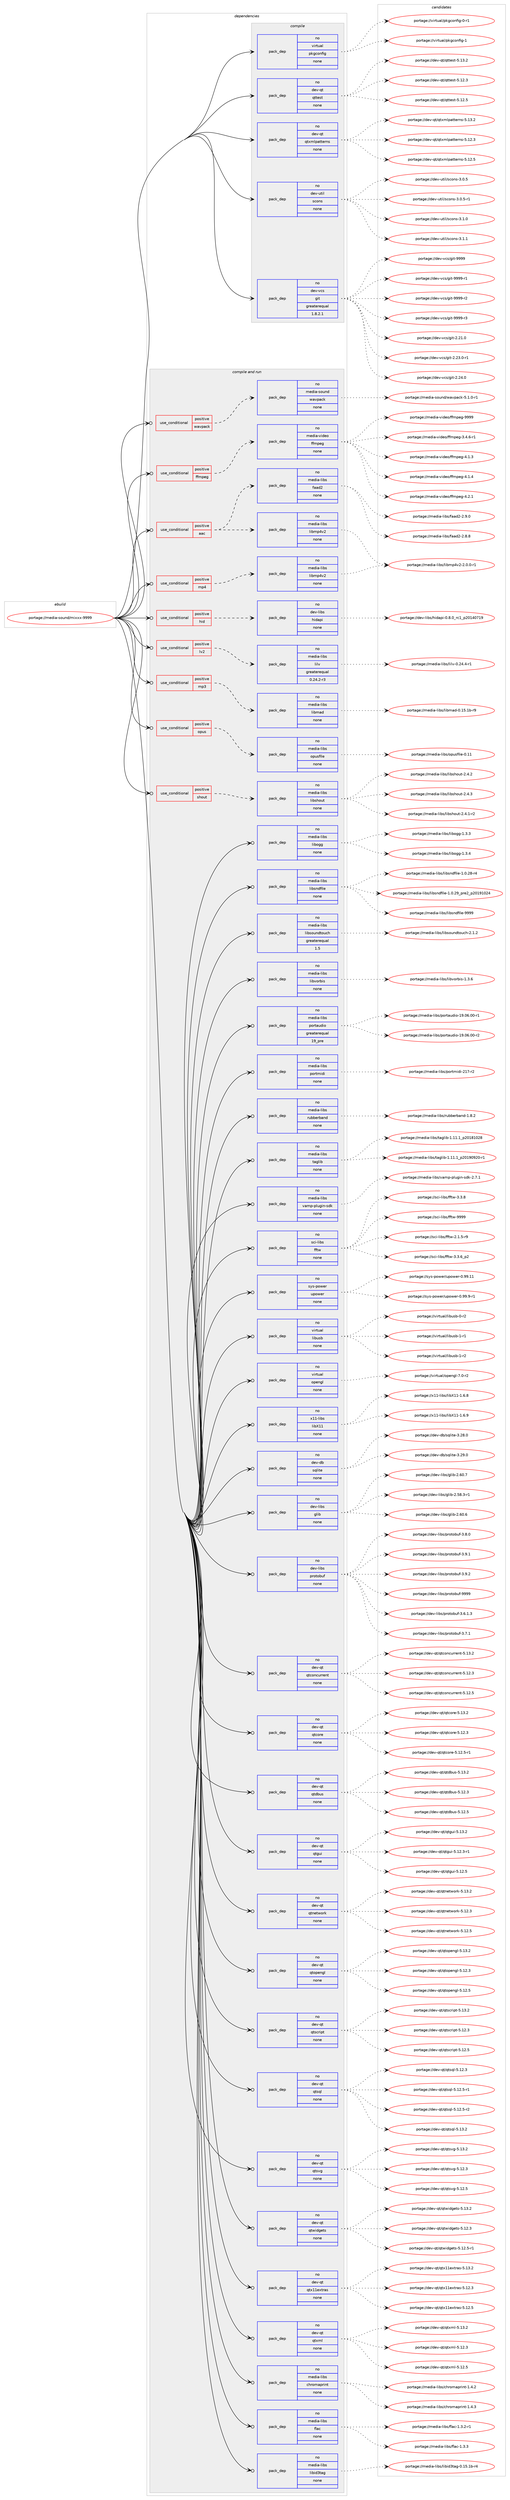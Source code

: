 digraph prolog {

# *************
# Graph options
# *************

newrank=true;
concentrate=true;
compound=true;
graph [rankdir=LR,fontname=Helvetica,fontsize=10,ranksep=1.5];#, ranksep=2.5, nodesep=0.2];
edge  [arrowhead=vee];
node  [fontname=Helvetica,fontsize=10];

# **********
# The ebuild
# **********

subgraph cluster_leftcol {
color=gray;
rank=same;
label=<<i>ebuild</i>>;
id [label="portage://media-sound/mixxx-9999", color=red, width=4, href="../media-sound/mixxx-9999.svg"];
}

# ****************
# The dependencies
# ****************

subgraph cluster_midcol {
color=gray;
label=<<i>dependencies</i>>;
subgraph cluster_compile {
fillcolor="#eeeeee";
style=filled;
label=<<i>compile</i>>;
subgraph pack245355 {
dependency333726 [label=<<TABLE BORDER="0" CELLBORDER="1" CELLSPACING="0" CELLPADDING="4" WIDTH="220"><TR><TD ROWSPAN="6" CELLPADDING="30">pack_dep</TD></TR><TR><TD WIDTH="110">no</TD></TR><TR><TD>dev-qt</TD></TR><TR><TD>qttest</TD></TR><TR><TD>none</TD></TR><TR><TD></TD></TR></TABLE>>, shape=none, color=blue];
}
id:e -> dependency333726:w [weight=20,style="solid",arrowhead="vee"];
subgraph pack245356 {
dependency333727 [label=<<TABLE BORDER="0" CELLBORDER="1" CELLSPACING="0" CELLPADDING="4" WIDTH="220"><TR><TD ROWSPAN="6" CELLPADDING="30">pack_dep</TD></TR><TR><TD WIDTH="110">no</TD></TR><TR><TD>dev-qt</TD></TR><TR><TD>qtxmlpatterns</TD></TR><TR><TD>none</TD></TR><TR><TD></TD></TR></TABLE>>, shape=none, color=blue];
}
id:e -> dependency333727:w [weight=20,style="solid",arrowhead="vee"];
subgraph pack245357 {
dependency333728 [label=<<TABLE BORDER="0" CELLBORDER="1" CELLSPACING="0" CELLPADDING="4" WIDTH="220"><TR><TD ROWSPAN="6" CELLPADDING="30">pack_dep</TD></TR><TR><TD WIDTH="110">no</TD></TR><TR><TD>dev-util</TD></TR><TR><TD>scons</TD></TR><TR><TD>none</TD></TR><TR><TD></TD></TR></TABLE>>, shape=none, color=blue];
}
id:e -> dependency333728:w [weight=20,style="solid",arrowhead="vee"];
subgraph pack245358 {
dependency333729 [label=<<TABLE BORDER="0" CELLBORDER="1" CELLSPACING="0" CELLPADDING="4" WIDTH="220"><TR><TD ROWSPAN="6" CELLPADDING="30">pack_dep</TD></TR><TR><TD WIDTH="110">no</TD></TR><TR><TD>dev-vcs</TD></TR><TR><TD>git</TD></TR><TR><TD>greaterequal</TD></TR><TR><TD>1.8.2.1</TD></TR></TABLE>>, shape=none, color=blue];
}
id:e -> dependency333729:w [weight=20,style="solid",arrowhead="vee"];
subgraph pack245359 {
dependency333730 [label=<<TABLE BORDER="0" CELLBORDER="1" CELLSPACING="0" CELLPADDING="4" WIDTH="220"><TR><TD ROWSPAN="6" CELLPADDING="30">pack_dep</TD></TR><TR><TD WIDTH="110">no</TD></TR><TR><TD>virtual</TD></TR><TR><TD>pkgconfig</TD></TR><TR><TD>none</TD></TR><TR><TD></TD></TR></TABLE>>, shape=none, color=blue];
}
id:e -> dependency333730:w [weight=20,style="solid",arrowhead="vee"];
}
subgraph cluster_compileandrun {
fillcolor="#eeeeee";
style=filled;
label=<<i>compile and run</i>>;
subgraph cond82886 {
dependency333731 [label=<<TABLE BORDER="0" CELLBORDER="1" CELLSPACING="0" CELLPADDING="4"><TR><TD ROWSPAN="3" CELLPADDING="10">use_conditional</TD></TR><TR><TD>positive</TD></TR><TR><TD>aac</TD></TR></TABLE>>, shape=none, color=red];
subgraph pack245360 {
dependency333732 [label=<<TABLE BORDER="0" CELLBORDER="1" CELLSPACING="0" CELLPADDING="4" WIDTH="220"><TR><TD ROWSPAN="6" CELLPADDING="30">pack_dep</TD></TR><TR><TD WIDTH="110">no</TD></TR><TR><TD>media-libs</TD></TR><TR><TD>faad2</TD></TR><TR><TD>none</TD></TR><TR><TD></TD></TR></TABLE>>, shape=none, color=blue];
}
dependency333731:e -> dependency333732:w [weight=20,style="dashed",arrowhead="vee"];
subgraph pack245361 {
dependency333733 [label=<<TABLE BORDER="0" CELLBORDER="1" CELLSPACING="0" CELLPADDING="4" WIDTH="220"><TR><TD ROWSPAN="6" CELLPADDING="30">pack_dep</TD></TR><TR><TD WIDTH="110">no</TD></TR><TR><TD>media-libs</TD></TR><TR><TD>libmp4v2</TD></TR><TR><TD>none</TD></TR><TR><TD></TD></TR></TABLE>>, shape=none, color=blue];
}
dependency333731:e -> dependency333733:w [weight=20,style="dashed",arrowhead="vee"];
}
id:e -> dependency333731:w [weight=20,style="solid",arrowhead="odotvee"];
subgraph cond82887 {
dependency333734 [label=<<TABLE BORDER="0" CELLBORDER="1" CELLSPACING="0" CELLPADDING="4"><TR><TD ROWSPAN="3" CELLPADDING="10">use_conditional</TD></TR><TR><TD>positive</TD></TR><TR><TD>ffmpeg</TD></TR></TABLE>>, shape=none, color=red];
subgraph pack245362 {
dependency333735 [label=<<TABLE BORDER="0" CELLBORDER="1" CELLSPACING="0" CELLPADDING="4" WIDTH="220"><TR><TD ROWSPAN="6" CELLPADDING="30">pack_dep</TD></TR><TR><TD WIDTH="110">no</TD></TR><TR><TD>media-video</TD></TR><TR><TD>ffmpeg</TD></TR><TR><TD>none</TD></TR><TR><TD></TD></TR></TABLE>>, shape=none, color=blue];
}
dependency333734:e -> dependency333735:w [weight=20,style="dashed",arrowhead="vee"];
}
id:e -> dependency333734:w [weight=20,style="solid",arrowhead="odotvee"];
subgraph cond82888 {
dependency333736 [label=<<TABLE BORDER="0" CELLBORDER="1" CELLSPACING="0" CELLPADDING="4"><TR><TD ROWSPAN="3" CELLPADDING="10">use_conditional</TD></TR><TR><TD>positive</TD></TR><TR><TD>hid</TD></TR></TABLE>>, shape=none, color=red];
subgraph pack245363 {
dependency333737 [label=<<TABLE BORDER="0" CELLBORDER="1" CELLSPACING="0" CELLPADDING="4" WIDTH="220"><TR><TD ROWSPAN="6" CELLPADDING="30">pack_dep</TD></TR><TR><TD WIDTH="110">no</TD></TR><TR><TD>dev-libs</TD></TR><TR><TD>hidapi</TD></TR><TR><TD>none</TD></TR><TR><TD></TD></TR></TABLE>>, shape=none, color=blue];
}
dependency333736:e -> dependency333737:w [weight=20,style="dashed",arrowhead="vee"];
}
id:e -> dependency333736:w [weight=20,style="solid",arrowhead="odotvee"];
subgraph cond82889 {
dependency333738 [label=<<TABLE BORDER="0" CELLBORDER="1" CELLSPACING="0" CELLPADDING="4"><TR><TD ROWSPAN="3" CELLPADDING="10">use_conditional</TD></TR><TR><TD>positive</TD></TR><TR><TD>lv2</TD></TR></TABLE>>, shape=none, color=red];
subgraph pack245364 {
dependency333739 [label=<<TABLE BORDER="0" CELLBORDER="1" CELLSPACING="0" CELLPADDING="4" WIDTH="220"><TR><TD ROWSPAN="6" CELLPADDING="30">pack_dep</TD></TR><TR><TD WIDTH="110">no</TD></TR><TR><TD>media-libs</TD></TR><TR><TD>lilv</TD></TR><TR><TD>greaterequal</TD></TR><TR><TD>0.24.2-r3</TD></TR></TABLE>>, shape=none, color=blue];
}
dependency333738:e -> dependency333739:w [weight=20,style="dashed",arrowhead="vee"];
}
id:e -> dependency333738:w [weight=20,style="solid",arrowhead="odotvee"];
subgraph cond82890 {
dependency333740 [label=<<TABLE BORDER="0" CELLBORDER="1" CELLSPACING="0" CELLPADDING="4"><TR><TD ROWSPAN="3" CELLPADDING="10">use_conditional</TD></TR><TR><TD>positive</TD></TR><TR><TD>mp3</TD></TR></TABLE>>, shape=none, color=red];
subgraph pack245365 {
dependency333741 [label=<<TABLE BORDER="0" CELLBORDER="1" CELLSPACING="0" CELLPADDING="4" WIDTH="220"><TR><TD ROWSPAN="6" CELLPADDING="30">pack_dep</TD></TR><TR><TD WIDTH="110">no</TD></TR><TR><TD>media-libs</TD></TR><TR><TD>libmad</TD></TR><TR><TD>none</TD></TR><TR><TD></TD></TR></TABLE>>, shape=none, color=blue];
}
dependency333740:e -> dependency333741:w [weight=20,style="dashed",arrowhead="vee"];
}
id:e -> dependency333740:w [weight=20,style="solid",arrowhead="odotvee"];
subgraph cond82891 {
dependency333742 [label=<<TABLE BORDER="0" CELLBORDER="1" CELLSPACING="0" CELLPADDING="4"><TR><TD ROWSPAN="3" CELLPADDING="10">use_conditional</TD></TR><TR><TD>positive</TD></TR><TR><TD>mp4</TD></TR></TABLE>>, shape=none, color=red];
subgraph pack245366 {
dependency333743 [label=<<TABLE BORDER="0" CELLBORDER="1" CELLSPACING="0" CELLPADDING="4" WIDTH="220"><TR><TD ROWSPAN="6" CELLPADDING="30">pack_dep</TD></TR><TR><TD WIDTH="110">no</TD></TR><TR><TD>media-libs</TD></TR><TR><TD>libmp4v2</TD></TR><TR><TD>none</TD></TR><TR><TD></TD></TR></TABLE>>, shape=none, color=blue];
}
dependency333742:e -> dependency333743:w [weight=20,style="dashed",arrowhead="vee"];
}
id:e -> dependency333742:w [weight=20,style="solid",arrowhead="odotvee"];
subgraph cond82892 {
dependency333744 [label=<<TABLE BORDER="0" CELLBORDER="1" CELLSPACING="0" CELLPADDING="4"><TR><TD ROWSPAN="3" CELLPADDING="10">use_conditional</TD></TR><TR><TD>positive</TD></TR><TR><TD>opus</TD></TR></TABLE>>, shape=none, color=red];
subgraph pack245367 {
dependency333745 [label=<<TABLE BORDER="0" CELLBORDER="1" CELLSPACING="0" CELLPADDING="4" WIDTH="220"><TR><TD ROWSPAN="6" CELLPADDING="30">pack_dep</TD></TR><TR><TD WIDTH="110">no</TD></TR><TR><TD>media-libs</TD></TR><TR><TD>opusfile</TD></TR><TR><TD>none</TD></TR><TR><TD></TD></TR></TABLE>>, shape=none, color=blue];
}
dependency333744:e -> dependency333745:w [weight=20,style="dashed",arrowhead="vee"];
}
id:e -> dependency333744:w [weight=20,style="solid",arrowhead="odotvee"];
subgraph cond82893 {
dependency333746 [label=<<TABLE BORDER="0" CELLBORDER="1" CELLSPACING="0" CELLPADDING="4"><TR><TD ROWSPAN="3" CELLPADDING="10">use_conditional</TD></TR><TR><TD>positive</TD></TR><TR><TD>shout</TD></TR></TABLE>>, shape=none, color=red];
subgraph pack245368 {
dependency333747 [label=<<TABLE BORDER="0" CELLBORDER="1" CELLSPACING="0" CELLPADDING="4" WIDTH="220"><TR><TD ROWSPAN="6" CELLPADDING="30">pack_dep</TD></TR><TR><TD WIDTH="110">no</TD></TR><TR><TD>media-libs</TD></TR><TR><TD>libshout</TD></TR><TR><TD>none</TD></TR><TR><TD></TD></TR></TABLE>>, shape=none, color=blue];
}
dependency333746:e -> dependency333747:w [weight=20,style="dashed",arrowhead="vee"];
}
id:e -> dependency333746:w [weight=20,style="solid",arrowhead="odotvee"];
subgraph cond82894 {
dependency333748 [label=<<TABLE BORDER="0" CELLBORDER="1" CELLSPACING="0" CELLPADDING="4"><TR><TD ROWSPAN="3" CELLPADDING="10">use_conditional</TD></TR><TR><TD>positive</TD></TR><TR><TD>wavpack</TD></TR></TABLE>>, shape=none, color=red];
subgraph pack245369 {
dependency333749 [label=<<TABLE BORDER="0" CELLBORDER="1" CELLSPACING="0" CELLPADDING="4" WIDTH="220"><TR><TD ROWSPAN="6" CELLPADDING="30">pack_dep</TD></TR><TR><TD WIDTH="110">no</TD></TR><TR><TD>media-sound</TD></TR><TR><TD>wavpack</TD></TR><TR><TD>none</TD></TR><TR><TD></TD></TR></TABLE>>, shape=none, color=blue];
}
dependency333748:e -> dependency333749:w [weight=20,style="dashed",arrowhead="vee"];
}
id:e -> dependency333748:w [weight=20,style="solid",arrowhead="odotvee"];
subgraph pack245370 {
dependency333750 [label=<<TABLE BORDER="0" CELLBORDER="1" CELLSPACING="0" CELLPADDING="4" WIDTH="220"><TR><TD ROWSPAN="6" CELLPADDING="30">pack_dep</TD></TR><TR><TD WIDTH="110">no</TD></TR><TR><TD>dev-db</TD></TR><TR><TD>sqlite</TD></TR><TR><TD>none</TD></TR><TR><TD></TD></TR></TABLE>>, shape=none, color=blue];
}
id:e -> dependency333750:w [weight=20,style="solid",arrowhead="odotvee"];
subgraph pack245371 {
dependency333751 [label=<<TABLE BORDER="0" CELLBORDER="1" CELLSPACING="0" CELLPADDING="4" WIDTH="220"><TR><TD ROWSPAN="6" CELLPADDING="30">pack_dep</TD></TR><TR><TD WIDTH="110">no</TD></TR><TR><TD>dev-libs</TD></TR><TR><TD>glib</TD></TR><TR><TD>none</TD></TR><TR><TD></TD></TR></TABLE>>, shape=none, color=blue];
}
id:e -> dependency333751:w [weight=20,style="solid",arrowhead="odotvee"];
subgraph pack245372 {
dependency333752 [label=<<TABLE BORDER="0" CELLBORDER="1" CELLSPACING="0" CELLPADDING="4" WIDTH="220"><TR><TD ROWSPAN="6" CELLPADDING="30">pack_dep</TD></TR><TR><TD WIDTH="110">no</TD></TR><TR><TD>dev-libs</TD></TR><TR><TD>protobuf</TD></TR><TR><TD>none</TD></TR><TR><TD></TD></TR></TABLE>>, shape=none, color=blue];
}
id:e -> dependency333752:w [weight=20,style="solid",arrowhead="odotvee"];
subgraph pack245373 {
dependency333753 [label=<<TABLE BORDER="0" CELLBORDER="1" CELLSPACING="0" CELLPADDING="4" WIDTH="220"><TR><TD ROWSPAN="6" CELLPADDING="30">pack_dep</TD></TR><TR><TD WIDTH="110">no</TD></TR><TR><TD>dev-qt</TD></TR><TR><TD>qtconcurrent</TD></TR><TR><TD>none</TD></TR><TR><TD></TD></TR></TABLE>>, shape=none, color=blue];
}
id:e -> dependency333753:w [weight=20,style="solid",arrowhead="odotvee"];
subgraph pack245374 {
dependency333754 [label=<<TABLE BORDER="0" CELLBORDER="1" CELLSPACING="0" CELLPADDING="4" WIDTH="220"><TR><TD ROWSPAN="6" CELLPADDING="30">pack_dep</TD></TR><TR><TD WIDTH="110">no</TD></TR><TR><TD>dev-qt</TD></TR><TR><TD>qtcore</TD></TR><TR><TD>none</TD></TR><TR><TD></TD></TR></TABLE>>, shape=none, color=blue];
}
id:e -> dependency333754:w [weight=20,style="solid",arrowhead="odotvee"];
subgraph pack245375 {
dependency333755 [label=<<TABLE BORDER="0" CELLBORDER="1" CELLSPACING="0" CELLPADDING="4" WIDTH="220"><TR><TD ROWSPAN="6" CELLPADDING="30">pack_dep</TD></TR><TR><TD WIDTH="110">no</TD></TR><TR><TD>dev-qt</TD></TR><TR><TD>qtdbus</TD></TR><TR><TD>none</TD></TR><TR><TD></TD></TR></TABLE>>, shape=none, color=blue];
}
id:e -> dependency333755:w [weight=20,style="solid",arrowhead="odotvee"];
subgraph pack245376 {
dependency333756 [label=<<TABLE BORDER="0" CELLBORDER="1" CELLSPACING="0" CELLPADDING="4" WIDTH="220"><TR><TD ROWSPAN="6" CELLPADDING="30">pack_dep</TD></TR><TR><TD WIDTH="110">no</TD></TR><TR><TD>dev-qt</TD></TR><TR><TD>qtgui</TD></TR><TR><TD>none</TD></TR><TR><TD></TD></TR></TABLE>>, shape=none, color=blue];
}
id:e -> dependency333756:w [weight=20,style="solid",arrowhead="odotvee"];
subgraph pack245377 {
dependency333757 [label=<<TABLE BORDER="0" CELLBORDER="1" CELLSPACING="0" CELLPADDING="4" WIDTH="220"><TR><TD ROWSPAN="6" CELLPADDING="30">pack_dep</TD></TR><TR><TD WIDTH="110">no</TD></TR><TR><TD>dev-qt</TD></TR><TR><TD>qtnetwork</TD></TR><TR><TD>none</TD></TR><TR><TD></TD></TR></TABLE>>, shape=none, color=blue];
}
id:e -> dependency333757:w [weight=20,style="solid",arrowhead="odotvee"];
subgraph pack245378 {
dependency333758 [label=<<TABLE BORDER="0" CELLBORDER="1" CELLSPACING="0" CELLPADDING="4" WIDTH="220"><TR><TD ROWSPAN="6" CELLPADDING="30">pack_dep</TD></TR><TR><TD WIDTH="110">no</TD></TR><TR><TD>dev-qt</TD></TR><TR><TD>qtopengl</TD></TR><TR><TD>none</TD></TR><TR><TD></TD></TR></TABLE>>, shape=none, color=blue];
}
id:e -> dependency333758:w [weight=20,style="solid",arrowhead="odotvee"];
subgraph pack245379 {
dependency333759 [label=<<TABLE BORDER="0" CELLBORDER="1" CELLSPACING="0" CELLPADDING="4" WIDTH="220"><TR><TD ROWSPAN="6" CELLPADDING="30">pack_dep</TD></TR><TR><TD WIDTH="110">no</TD></TR><TR><TD>dev-qt</TD></TR><TR><TD>qtscript</TD></TR><TR><TD>none</TD></TR><TR><TD></TD></TR></TABLE>>, shape=none, color=blue];
}
id:e -> dependency333759:w [weight=20,style="solid",arrowhead="odotvee"];
subgraph pack245380 {
dependency333760 [label=<<TABLE BORDER="0" CELLBORDER="1" CELLSPACING="0" CELLPADDING="4" WIDTH="220"><TR><TD ROWSPAN="6" CELLPADDING="30">pack_dep</TD></TR><TR><TD WIDTH="110">no</TD></TR><TR><TD>dev-qt</TD></TR><TR><TD>qtsql</TD></TR><TR><TD>none</TD></TR><TR><TD></TD></TR></TABLE>>, shape=none, color=blue];
}
id:e -> dependency333760:w [weight=20,style="solid",arrowhead="odotvee"];
subgraph pack245381 {
dependency333761 [label=<<TABLE BORDER="0" CELLBORDER="1" CELLSPACING="0" CELLPADDING="4" WIDTH="220"><TR><TD ROWSPAN="6" CELLPADDING="30">pack_dep</TD></TR><TR><TD WIDTH="110">no</TD></TR><TR><TD>dev-qt</TD></TR><TR><TD>qtsvg</TD></TR><TR><TD>none</TD></TR><TR><TD></TD></TR></TABLE>>, shape=none, color=blue];
}
id:e -> dependency333761:w [weight=20,style="solid",arrowhead="odotvee"];
subgraph pack245382 {
dependency333762 [label=<<TABLE BORDER="0" CELLBORDER="1" CELLSPACING="0" CELLPADDING="4" WIDTH="220"><TR><TD ROWSPAN="6" CELLPADDING="30">pack_dep</TD></TR><TR><TD WIDTH="110">no</TD></TR><TR><TD>dev-qt</TD></TR><TR><TD>qtwidgets</TD></TR><TR><TD>none</TD></TR><TR><TD></TD></TR></TABLE>>, shape=none, color=blue];
}
id:e -> dependency333762:w [weight=20,style="solid",arrowhead="odotvee"];
subgraph pack245383 {
dependency333763 [label=<<TABLE BORDER="0" CELLBORDER="1" CELLSPACING="0" CELLPADDING="4" WIDTH="220"><TR><TD ROWSPAN="6" CELLPADDING="30">pack_dep</TD></TR><TR><TD WIDTH="110">no</TD></TR><TR><TD>dev-qt</TD></TR><TR><TD>qtx11extras</TD></TR><TR><TD>none</TD></TR><TR><TD></TD></TR></TABLE>>, shape=none, color=blue];
}
id:e -> dependency333763:w [weight=20,style="solid",arrowhead="odotvee"];
subgraph pack245384 {
dependency333764 [label=<<TABLE BORDER="0" CELLBORDER="1" CELLSPACING="0" CELLPADDING="4" WIDTH="220"><TR><TD ROWSPAN="6" CELLPADDING="30">pack_dep</TD></TR><TR><TD WIDTH="110">no</TD></TR><TR><TD>dev-qt</TD></TR><TR><TD>qtxml</TD></TR><TR><TD>none</TD></TR><TR><TD></TD></TR></TABLE>>, shape=none, color=blue];
}
id:e -> dependency333764:w [weight=20,style="solid",arrowhead="odotvee"];
subgraph pack245385 {
dependency333765 [label=<<TABLE BORDER="0" CELLBORDER="1" CELLSPACING="0" CELLPADDING="4" WIDTH="220"><TR><TD ROWSPAN="6" CELLPADDING="30">pack_dep</TD></TR><TR><TD WIDTH="110">no</TD></TR><TR><TD>media-libs</TD></TR><TR><TD>chromaprint</TD></TR><TR><TD>none</TD></TR><TR><TD></TD></TR></TABLE>>, shape=none, color=blue];
}
id:e -> dependency333765:w [weight=20,style="solid",arrowhead="odotvee"];
subgraph pack245386 {
dependency333766 [label=<<TABLE BORDER="0" CELLBORDER="1" CELLSPACING="0" CELLPADDING="4" WIDTH="220"><TR><TD ROWSPAN="6" CELLPADDING="30">pack_dep</TD></TR><TR><TD WIDTH="110">no</TD></TR><TR><TD>media-libs</TD></TR><TR><TD>flac</TD></TR><TR><TD>none</TD></TR><TR><TD></TD></TR></TABLE>>, shape=none, color=blue];
}
id:e -> dependency333766:w [weight=20,style="solid",arrowhead="odotvee"];
subgraph pack245387 {
dependency333767 [label=<<TABLE BORDER="0" CELLBORDER="1" CELLSPACING="0" CELLPADDING="4" WIDTH="220"><TR><TD ROWSPAN="6" CELLPADDING="30">pack_dep</TD></TR><TR><TD WIDTH="110">no</TD></TR><TR><TD>media-libs</TD></TR><TR><TD>libid3tag</TD></TR><TR><TD>none</TD></TR><TR><TD></TD></TR></TABLE>>, shape=none, color=blue];
}
id:e -> dependency333767:w [weight=20,style="solid",arrowhead="odotvee"];
subgraph pack245388 {
dependency333768 [label=<<TABLE BORDER="0" CELLBORDER="1" CELLSPACING="0" CELLPADDING="4" WIDTH="220"><TR><TD ROWSPAN="6" CELLPADDING="30">pack_dep</TD></TR><TR><TD WIDTH="110">no</TD></TR><TR><TD>media-libs</TD></TR><TR><TD>libogg</TD></TR><TR><TD>none</TD></TR><TR><TD></TD></TR></TABLE>>, shape=none, color=blue];
}
id:e -> dependency333768:w [weight=20,style="solid",arrowhead="odotvee"];
subgraph pack245389 {
dependency333769 [label=<<TABLE BORDER="0" CELLBORDER="1" CELLSPACING="0" CELLPADDING="4" WIDTH="220"><TR><TD ROWSPAN="6" CELLPADDING="30">pack_dep</TD></TR><TR><TD WIDTH="110">no</TD></TR><TR><TD>media-libs</TD></TR><TR><TD>libsndfile</TD></TR><TR><TD>none</TD></TR><TR><TD></TD></TR></TABLE>>, shape=none, color=blue];
}
id:e -> dependency333769:w [weight=20,style="solid",arrowhead="odotvee"];
subgraph pack245390 {
dependency333770 [label=<<TABLE BORDER="0" CELLBORDER="1" CELLSPACING="0" CELLPADDING="4" WIDTH="220"><TR><TD ROWSPAN="6" CELLPADDING="30">pack_dep</TD></TR><TR><TD WIDTH="110">no</TD></TR><TR><TD>media-libs</TD></TR><TR><TD>libsoundtouch</TD></TR><TR><TD>greaterequal</TD></TR><TR><TD>1.5</TD></TR></TABLE>>, shape=none, color=blue];
}
id:e -> dependency333770:w [weight=20,style="solid",arrowhead="odotvee"];
subgraph pack245391 {
dependency333771 [label=<<TABLE BORDER="0" CELLBORDER="1" CELLSPACING="0" CELLPADDING="4" WIDTH="220"><TR><TD ROWSPAN="6" CELLPADDING="30">pack_dep</TD></TR><TR><TD WIDTH="110">no</TD></TR><TR><TD>media-libs</TD></TR><TR><TD>libvorbis</TD></TR><TR><TD>none</TD></TR><TR><TD></TD></TR></TABLE>>, shape=none, color=blue];
}
id:e -> dependency333771:w [weight=20,style="solid",arrowhead="odotvee"];
subgraph pack245392 {
dependency333772 [label=<<TABLE BORDER="0" CELLBORDER="1" CELLSPACING="0" CELLPADDING="4" WIDTH="220"><TR><TD ROWSPAN="6" CELLPADDING="30">pack_dep</TD></TR><TR><TD WIDTH="110">no</TD></TR><TR><TD>media-libs</TD></TR><TR><TD>portaudio</TD></TR><TR><TD>greaterequal</TD></TR><TR><TD>19_pre</TD></TR></TABLE>>, shape=none, color=blue];
}
id:e -> dependency333772:w [weight=20,style="solid",arrowhead="odotvee"];
subgraph pack245393 {
dependency333773 [label=<<TABLE BORDER="0" CELLBORDER="1" CELLSPACING="0" CELLPADDING="4" WIDTH="220"><TR><TD ROWSPAN="6" CELLPADDING="30">pack_dep</TD></TR><TR><TD WIDTH="110">no</TD></TR><TR><TD>media-libs</TD></TR><TR><TD>portmidi</TD></TR><TR><TD>none</TD></TR><TR><TD></TD></TR></TABLE>>, shape=none, color=blue];
}
id:e -> dependency333773:w [weight=20,style="solid",arrowhead="odotvee"];
subgraph pack245394 {
dependency333774 [label=<<TABLE BORDER="0" CELLBORDER="1" CELLSPACING="0" CELLPADDING="4" WIDTH="220"><TR><TD ROWSPAN="6" CELLPADDING="30">pack_dep</TD></TR><TR><TD WIDTH="110">no</TD></TR><TR><TD>media-libs</TD></TR><TR><TD>rubberband</TD></TR><TR><TD>none</TD></TR><TR><TD></TD></TR></TABLE>>, shape=none, color=blue];
}
id:e -> dependency333774:w [weight=20,style="solid",arrowhead="odotvee"];
subgraph pack245395 {
dependency333775 [label=<<TABLE BORDER="0" CELLBORDER="1" CELLSPACING="0" CELLPADDING="4" WIDTH="220"><TR><TD ROWSPAN="6" CELLPADDING="30">pack_dep</TD></TR><TR><TD WIDTH="110">no</TD></TR><TR><TD>media-libs</TD></TR><TR><TD>taglib</TD></TR><TR><TD>none</TD></TR><TR><TD></TD></TR></TABLE>>, shape=none, color=blue];
}
id:e -> dependency333775:w [weight=20,style="solid",arrowhead="odotvee"];
subgraph pack245396 {
dependency333776 [label=<<TABLE BORDER="0" CELLBORDER="1" CELLSPACING="0" CELLPADDING="4" WIDTH="220"><TR><TD ROWSPAN="6" CELLPADDING="30">pack_dep</TD></TR><TR><TD WIDTH="110">no</TD></TR><TR><TD>media-libs</TD></TR><TR><TD>vamp-plugin-sdk</TD></TR><TR><TD>none</TD></TR><TR><TD></TD></TR></TABLE>>, shape=none, color=blue];
}
id:e -> dependency333776:w [weight=20,style="solid",arrowhead="odotvee"];
subgraph pack245397 {
dependency333777 [label=<<TABLE BORDER="0" CELLBORDER="1" CELLSPACING="0" CELLPADDING="4" WIDTH="220"><TR><TD ROWSPAN="6" CELLPADDING="30">pack_dep</TD></TR><TR><TD WIDTH="110">no</TD></TR><TR><TD>sci-libs</TD></TR><TR><TD>fftw</TD></TR><TR><TD>none</TD></TR><TR><TD></TD></TR></TABLE>>, shape=none, color=blue];
}
id:e -> dependency333777:w [weight=20,style="solid",arrowhead="odotvee"];
subgraph pack245398 {
dependency333778 [label=<<TABLE BORDER="0" CELLBORDER="1" CELLSPACING="0" CELLPADDING="4" WIDTH="220"><TR><TD ROWSPAN="6" CELLPADDING="30">pack_dep</TD></TR><TR><TD WIDTH="110">no</TD></TR><TR><TD>sys-power</TD></TR><TR><TD>upower</TD></TR><TR><TD>none</TD></TR><TR><TD></TD></TR></TABLE>>, shape=none, color=blue];
}
id:e -> dependency333778:w [weight=20,style="solid",arrowhead="odotvee"];
subgraph pack245399 {
dependency333779 [label=<<TABLE BORDER="0" CELLBORDER="1" CELLSPACING="0" CELLPADDING="4" WIDTH="220"><TR><TD ROWSPAN="6" CELLPADDING="30">pack_dep</TD></TR><TR><TD WIDTH="110">no</TD></TR><TR><TD>virtual</TD></TR><TR><TD>libusb</TD></TR><TR><TD>none</TD></TR><TR><TD></TD></TR></TABLE>>, shape=none, color=blue];
}
id:e -> dependency333779:w [weight=20,style="solid",arrowhead="odotvee"];
subgraph pack245400 {
dependency333780 [label=<<TABLE BORDER="0" CELLBORDER="1" CELLSPACING="0" CELLPADDING="4" WIDTH="220"><TR><TD ROWSPAN="6" CELLPADDING="30">pack_dep</TD></TR><TR><TD WIDTH="110">no</TD></TR><TR><TD>virtual</TD></TR><TR><TD>opengl</TD></TR><TR><TD>none</TD></TR><TR><TD></TD></TR></TABLE>>, shape=none, color=blue];
}
id:e -> dependency333780:w [weight=20,style="solid",arrowhead="odotvee"];
subgraph pack245401 {
dependency333781 [label=<<TABLE BORDER="0" CELLBORDER="1" CELLSPACING="0" CELLPADDING="4" WIDTH="220"><TR><TD ROWSPAN="6" CELLPADDING="30">pack_dep</TD></TR><TR><TD WIDTH="110">no</TD></TR><TR><TD>x11-libs</TD></TR><TR><TD>libX11</TD></TR><TR><TD>none</TD></TR><TR><TD></TD></TR></TABLE>>, shape=none, color=blue];
}
id:e -> dependency333781:w [weight=20,style="solid",arrowhead="odotvee"];
}
subgraph cluster_run {
fillcolor="#eeeeee";
style=filled;
label=<<i>run</i>>;
}
}

# **************
# The candidates
# **************

subgraph cluster_choices {
rank=same;
color=gray;
label=<<i>candidates</i>>;

subgraph choice245355 {
color=black;
nodesep=1;
choiceportage100101118451131164711311611610111511645534649504651 [label="portage://dev-qt/qttest-5.12.3", color=red, width=4,href="../dev-qt/qttest-5.12.3.svg"];
choiceportage100101118451131164711311611610111511645534649504653 [label="portage://dev-qt/qttest-5.12.5", color=red, width=4,href="../dev-qt/qttest-5.12.5.svg"];
choiceportage100101118451131164711311611610111511645534649514650 [label="portage://dev-qt/qttest-5.13.2", color=red, width=4,href="../dev-qt/qttest-5.13.2.svg"];
dependency333726:e -> choiceportage100101118451131164711311611610111511645534649504651:w [style=dotted,weight="100"];
dependency333726:e -> choiceportage100101118451131164711311611610111511645534649504653:w [style=dotted,weight="100"];
dependency333726:e -> choiceportage100101118451131164711311611610111511645534649514650:w [style=dotted,weight="100"];
}
subgraph choice245356 {
color=black;
nodesep=1;
choiceportage10010111845113116471131161201091081129711611610111411011545534649504651 [label="portage://dev-qt/qtxmlpatterns-5.12.3", color=red, width=4,href="../dev-qt/qtxmlpatterns-5.12.3.svg"];
choiceportage10010111845113116471131161201091081129711611610111411011545534649504653 [label="portage://dev-qt/qtxmlpatterns-5.12.5", color=red, width=4,href="../dev-qt/qtxmlpatterns-5.12.5.svg"];
choiceportage10010111845113116471131161201091081129711611610111411011545534649514650 [label="portage://dev-qt/qtxmlpatterns-5.13.2", color=red, width=4,href="../dev-qt/qtxmlpatterns-5.13.2.svg"];
dependency333727:e -> choiceportage10010111845113116471131161201091081129711611610111411011545534649504651:w [style=dotted,weight="100"];
dependency333727:e -> choiceportage10010111845113116471131161201091081129711611610111411011545534649504653:w [style=dotted,weight="100"];
dependency333727:e -> choiceportage10010111845113116471131161201091081129711611610111411011545534649514650:w [style=dotted,weight="100"];
}
subgraph choice245357 {
color=black;
nodesep=1;
choiceportage100101118451171161051084711599111110115455146484653 [label="portage://dev-util/scons-3.0.5", color=red, width=4,href="../dev-util/scons-3.0.5.svg"];
choiceportage1001011184511711610510847115991111101154551464846534511449 [label="portage://dev-util/scons-3.0.5-r1", color=red, width=4,href="../dev-util/scons-3.0.5-r1.svg"];
choiceportage100101118451171161051084711599111110115455146494648 [label="portage://dev-util/scons-3.1.0", color=red, width=4,href="../dev-util/scons-3.1.0.svg"];
choiceportage100101118451171161051084711599111110115455146494649 [label="portage://dev-util/scons-3.1.1", color=red, width=4,href="../dev-util/scons-3.1.1.svg"];
dependency333728:e -> choiceportage100101118451171161051084711599111110115455146484653:w [style=dotted,weight="100"];
dependency333728:e -> choiceportage1001011184511711610510847115991111101154551464846534511449:w [style=dotted,weight="100"];
dependency333728:e -> choiceportage100101118451171161051084711599111110115455146494648:w [style=dotted,weight="100"];
dependency333728:e -> choiceportage100101118451171161051084711599111110115455146494649:w [style=dotted,weight="100"];
}
subgraph choice245358 {
color=black;
nodesep=1;
choiceportage10010111845118991154710310511645504650494648 [label="portage://dev-vcs/git-2.21.0", color=red, width=4,href="../dev-vcs/git-2.21.0.svg"];
choiceportage100101118451189911547103105116455046505146484511449 [label="portage://dev-vcs/git-2.23.0-r1", color=red, width=4,href="../dev-vcs/git-2.23.0-r1.svg"];
choiceportage10010111845118991154710310511645504650524648 [label="portage://dev-vcs/git-2.24.0", color=red, width=4,href="../dev-vcs/git-2.24.0.svg"];
choiceportage1001011184511899115471031051164557575757 [label="portage://dev-vcs/git-9999", color=red, width=4,href="../dev-vcs/git-9999.svg"];
choiceportage10010111845118991154710310511645575757574511449 [label="portage://dev-vcs/git-9999-r1", color=red, width=4,href="../dev-vcs/git-9999-r1.svg"];
choiceportage10010111845118991154710310511645575757574511450 [label="portage://dev-vcs/git-9999-r2", color=red, width=4,href="../dev-vcs/git-9999-r2.svg"];
choiceportage10010111845118991154710310511645575757574511451 [label="portage://dev-vcs/git-9999-r3", color=red, width=4,href="../dev-vcs/git-9999-r3.svg"];
dependency333729:e -> choiceportage10010111845118991154710310511645504650494648:w [style=dotted,weight="100"];
dependency333729:e -> choiceportage100101118451189911547103105116455046505146484511449:w [style=dotted,weight="100"];
dependency333729:e -> choiceportage10010111845118991154710310511645504650524648:w [style=dotted,weight="100"];
dependency333729:e -> choiceportage1001011184511899115471031051164557575757:w [style=dotted,weight="100"];
dependency333729:e -> choiceportage10010111845118991154710310511645575757574511449:w [style=dotted,weight="100"];
dependency333729:e -> choiceportage10010111845118991154710310511645575757574511450:w [style=dotted,weight="100"];
dependency333729:e -> choiceportage10010111845118991154710310511645575757574511451:w [style=dotted,weight="100"];
}
subgraph choice245359 {
color=black;
nodesep=1;
choiceportage11810511411611797108471121071039911111010210510345484511449 [label="portage://virtual/pkgconfig-0-r1", color=red, width=4,href="../virtual/pkgconfig-0-r1.svg"];
choiceportage1181051141161179710847112107103991111101021051034549 [label="portage://virtual/pkgconfig-1", color=red, width=4,href="../virtual/pkgconfig-1.svg"];
dependency333730:e -> choiceportage11810511411611797108471121071039911111010210510345484511449:w [style=dotted,weight="100"];
dependency333730:e -> choiceportage1181051141161179710847112107103991111101021051034549:w [style=dotted,weight="100"];
}
subgraph choice245360 {
color=black;
nodesep=1;
choiceportage10910110010597451081059811547102979710050455046564656 [label="portage://media-libs/faad2-2.8.8", color=red, width=4,href="../media-libs/faad2-2.8.8.svg"];
choiceportage10910110010597451081059811547102979710050455046574648 [label="portage://media-libs/faad2-2.9.0", color=red, width=4,href="../media-libs/faad2-2.9.0.svg"];
dependency333732:e -> choiceportage10910110010597451081059811547102979710050455046564656:w [style=dotted,weight="100"];
dependency333732:e -> choiceportage10910110010597451081059811547102979710050455046574648:w [style=dotted,weight="100"];
}
subgraph choice245361 {
color=black;
nodesep=1;
choiceportage109101100105974510810598115471081059810911252118504550464846484511449 [label="portage://media-libs/libmp4v2-2.0.0-r1", color=red, width=4,href="../media-libs/libmp4v2-2.0.0-r1.svg"];
dependency333733:e -> choiceportage109101100105974510810598115471081059810911252118504550464846484511449:w [style=dotted,weight="100"];
}
subgraph choice245362 {
color=black;
nodesep=1;
choiceportage1091011001059745118105100101111471021021091121011034551465246544511449 [label="portage://media-video/ffmpeg-3.4.6-r1", color=red, width=4,href="../media-video/ffmpeg-3.4.6-r1.svg"];
choiceportage109101100105974511810510010111147102102109112101103455246494651 [label="portage://media-video/ffmpeg-4.1.3", color=red, width=4,href="../media-video/ffmpeg-4.1.3.svg"];
choiceportage109101100105974511810510010111147102102109112101103455246494652 [label="portage://media-video/ffmpeg-4.1.4", color=red, width=4,href="../media-video/ffmpeg-4.1.4.svg"];
choiceportage109101100105974511810510010111147102102109112101103455246504649 [label="portage://media-video/ffmpeg-4.2.1", color=red, width=4,href="../media-video/ffmpeg-4.2.1.svg"];
choiceportage1091011001059745118105100101111471021021091121011034557575757 [label="portage://media-video/ffmpeg-9999", color=red, width=4,href="../media-video/ffmpeg-9999.svg"];
dependency333735:e -> choiceportage1091011001059745118105100101111471021021091121011034551465246544511449:w [style=dotted,weight="100"];
dependency333735:e -> choiceportage109101100105974511810510010111147102102109112101103455246494651:w [style=dotted,weight="100"];
dependency333735:e -> choiceportage109101100105974511810510010111147102102109112101103455246494652:w [style=dotted,weight="100"];
dependency333735:e -> choiceportage109101100105974511810510010111147102102109112101103455246504649:w [style=dotted,weight="100"];
dependency333735:e -> choiceportage1091011001059745118105100101111471021021091121011034557575757:w [style=dotted,weight="100"];
}
subgraph choice245363 {
color=black;
nodesep=1;
choiceportage10010111845108105981154710410510097112105454846564648951149949951125048495248554957 [label="portage://dev-libs/hidapi-0.8.0_rc1_p20140719", color=red, width=4,href="../dev-libs/hidapi-0.8.0_rc1_p20140719.svg"];
dependency333737:e -> choiceportage10010111845108105981154710410510097112105454846564648951149949951125048495248554957:w [style=dotted,weight="100"];
}
subgraph choice245364 {
color=black;
nodesep=1;
choiceportage10910110010597451081059811547108105108118454846505246524511449 [label="portage://media-libs/lilv-0.24.4-r1", color=red, width=4,href="../media-libs/lilv-0.24.4-r1.svg"];
dependency333739:e -> choiceportage10910110010597451081059811547108105108118454846505246524511449:w [style=dotted,weight="100"];
}
subgraph choice245365 {
color=black;
nodesep=1;
choiceportage10910110010597451081059811547108105981099710045484649534649984511457 [label="portage://media-libs/libmad-0.15.1b-r9", color=red, width=4,href="../media-libs/libmad-0.15.1b-r9.svg"];
dependency333741:e -> choiceportage10910110010597451081059811547108105981099710045484649534649984511457:w [style=dotted,weight="100"];
}
subgraph choice245366 {
color=black;
nodesep=1;
choiceportage109101100105974510810598115471081059810911252118504550464846484511449 [label="portage://media-libs/libmp4v2-2.0.0-r1", color=red, width=4,href="../media-libs/libmp4v2-2.0.0-r1.svg"];
dependency333743:e -> choiceportage109101100105974510810598115471081059810911252118504550464846484511449:w [style=dotted,weight="100"];
}
subgraph choice245367 {
color=black;
nodesep=1;
choiceportage109101100105974510810598115471111121171151021051081014548464949 [label="portage://media-libs/opusfile-0.11", color=red, width=4,href="../media-libs/opusfile-0.11.svg"];
dependency333745:e -> choiceportage109101100105974510810598115471111121171151021051081014548464949:w [style=dotted,weight="100"];
}
subgraph choice245368 {
color=black;
nodesep=1;
choiceportage10910110010597451081059811547108105981151041111171164550465246494511450 [label="portage://media-libs/libshout-2.4.1-r2", color=red, width=4,href="../media-libs/libshout-2.4.1-r2.svg"];
choiceportage1091011001059745108105981154710810598115104111117116455046524650 [label="portage://media-libs/libshout-2.4.2", color=red, width=4,href="../media-libs/libshout-2.4.2.svg"];
choiceportage1091011001059745108105981154710810598115104111117116455046524651 [label="portage://media-libs/libshout-2.4.3", color=red, width=4,href="../media-libs/libshout-2.4.3.svg"];
dependency333747:e -> choiceportage10910110010597451081059811547108105981151041111171164550465246494511450:w [style=dotted,weight="100"];
dependency333747:e -> choiceportage1091011001059745108105981154710810598115104111117116455046524650:w [style=dotted,weight="100"];
dependency333747:e -> choiceportage1091011001059745108105981154710810598115104111117116455046524651:w [style=dotted,weight="100"];
}
subgraph choice245369 {
color=black;
nodesep=1;
choiceportage1091011001059745115111117110100471199711811297991074553464946484511449 [label="portage://media-sound/wavpack-5.1.0-r1", color=red, width=4,href="../media-sound/wavpack-5.1.0-r1.svg"];
dependency333749:e -> choiceportage1091011001059745115111117110100471199711811297991074553464946484511449:w [style=dotted,weight="100"];
}
subgraph choice245370 {
color=black;
nodesep=1;
choiceportage10010111845100984711511310810511610145514650564648 [label="portage://dev-db/sqlite-3.28.0", color=red, width=4,href="../dev-db/sqlite-3.28.0.svg"];
choiceportage10010111845100984711511310810511610145514650574648 [label="portage://dev-db/sqlite-3.29.0", color=red, width=4,href="../dev-db/sqlite-3.29.0.svg"];
dependency333750:e -> choiceportage10010111845100984711511310810511610145514650564648:w [style=dotted,weight="100"];
dependency333750:e -> choiceportage10010111845100984711511310810511610145514650574648:w [style=dotted,weight="100"];
}
subgraph choice245371 {
color=black;
nodesep=1;
choiceportage10010111845108105981154710310810598455046535646514511449 [label="portage://dev-libs/glib-2.58.3-r1", color=red, width=4,href="../dev-libs/glib-2.58.3-r1.svg"];
choiceportage1001011184510810598115471031081059845504654484654 [label="portage://dev-libs/glib-2.60.6", color=red, width=4,href="../dev-libs/glib-2.60.6.svg"];
choiceportage1001011184510810598115471031081059845504654484655 [label="portage://dev-libs/glib-2.60.7", color=red, width=4,href="../dev-libs/glib-2.60.7.svg"];
dependency333751:e -> choiceportage10010111845108105981154710310810598455046535646514511449:w [style=dotted,weight="100"];
dependency333751:e -> choiceportage1001011184510810598115471031081059845504654484654:w [style=dotted,weight="100"];
dependency333751:e -> choiceportage1001011184510810598115471031081059845504654484655:w [style=dotted,weight="100"];
}
subgraph choice245372 {
color=black;
nodesep=1;
choiceportage100101118451081059811547112114111116111981171024551465446494651 [label="portage://dev-libs/protobuf-3.6.1.3", color=red, width=4,href="../dev-libs/protobuf-3.6.1.3.svg"];
choiceportage10010111845108105981154711211411111611198117102455146554649 [label="portage://dev-libs/protobuf-3.7.1", color=red, width=4,href="../dev-libs/protobuf-3.7.1.svg"];
choiceportage10010111845108105981154711211411111611198117102455146564648 [label="portage://dev-libs/protobuf-3.8.0", color=red, width=4,href="../dev-libs/protobuf-3.8.0.svg"];
choiceportage10010111845108105981154711211411111611198117102455146574649 [label="portage://dev-libs/protobuf-3.9.1", color=red, width=4,href="../dev-libs/protobuf-3.9.1.svg"];
choiceportage10010111845108105981154711211411111611198117102455146574650 [label="portage://dev-libs/protobuf-3.9.2", color=red, width=4,href="../dev-libs/protobuf-3.9.2.svg"];
choiceportage100101118451081059811547112114111116111981171024557575757 [label="portage://dev-libs/protobuf-9999", color=red, width=4,href="../dev-libs/protobuf-9999.svg"];
dependency333752:e -> choiceportage100101118451081059811547112114111116111981171024551465446494651:w [style=dotted,weight="100"];
dependency333752:e -> choiceportage10010111845108105981154711211411111611198117102455146554649:w [style=dotted,weight="100"];
dependency333752:e -> choiceportage10010111845108105981154711211411111611198117102455146564648:w [style=dotted,weight="100"];
dependency333752:e -> choiceportage10010111845108105981154711211411111611198117102455146574649:w [style=dotted,weight="100"];
dependency333752:e -> choiceportage10010111845108105981154711211411111611198117102455146574650:w [style=dotted,weight="100"];
dependency333752:e -> choiceportage100101118451081059811547112114111116111981171024557575757:w [style=dotted,weight="100"];
}
subgraph choice245373 {
color=black;
nodesep=1;
choiceportage1001011184511311647113116991111109911711411410111011645534649504651 [label="portage://dev-qt/qtconcurrent-5.12.3", color=red, width=4,href="../dev-qt/qtconcurrent-5.12.3.svg"];
choiceportage1001011184511311647113116991111109911711411410111011645534649504653 [label="portage://dev-qt/qtconcurrent-5.12.5", color=red, width=4,href="../dev-qt/qtconcurrent-5.12.5.svg"];
choiceportage1001011184511311647113116991111109911711411410111011645534649514650 [label="portage://dev-qt/qtconcurrent-5.13.2", color=red, width=4,href="../dev-qt/qtconcurrent-5.13.2.svg"];
dependency333753:e -> choiceportage1001011184511311647113116991111109911711411410111011645534649504651:w [style=dotted,weight="100"];
dependency333753:e -> choiceportage1001011184511311647113116991111109911711411410111011645534649504653:w [style=dotted,weight="100"];
dependency333753:e -> choiceportage1001011184511311647113116991111109911711411410111011645534649514650:w [style=dotted,weight="100"];
}
subgraph choice245374 {
color=black;
nodesep=1;
choiceportage10010111845113116471131169911111410145534649504651 [label="portage://dev-qt/qtcore-5.12.3", color=red, width=4,href="../dev-qt/qtcore-5.12.3.svg"];
choiceportage100101118451131164711311699111114101455346495046534511449 [label="portage://dev-qt/qtcore-5.12.5-r1", color=red, width=4,href="../dev-qt/qtcore-5.12.5-r1.svg"];
choiceportage10010111845113116471131169911111410145534649514650 [label="portage://dev-qt/qtcore-5.13.2", color=red, width=4,href="../dev-qt/qtcore-5.13.2.svg"];
dependency333754:e -> choiceportage10010111845113116471131169911111410145534649504651:w [style=dotted,weight="100"];
dependency333754:e -> choiceportage100101118451131164711311699111114101455346495046534511449:w [style=dotted,weight="100"];
dependency333754:e -> choiceportage10010111845113116471131169911111410145534649514650:w [style=dotted,weight="100"];
}
subgraph choice245375 {
color=black;
nodesep=1;
choiceportage10010111845113116471131161009811711545534649504651 [label="portage://dev-qt/qtdbus-5.12.3", color=red, width=4,href="../dev-qt/qtdbus-5.12.3.svg"];
choiceportage10010111845113116471131161009811711545534649504653 [label="portage://dev-qt/qtdbus-5.12.5", color=red, width=4,href="../dev-qt/qtdbus-5.12.5.svg"];
choiceportage10010111845113116471131161009811711545534649514650 [label="portage://dev-qt/qtdbus-5.13.2", color=red, width=4,href="../dev-qt/qtdbus-5.13.2.svg"];
dependency333755:e -> choiceportage10010111845113116471131161009811711545534649504651:w [style=dotted,weight="100"];
dependency333755:e -> choiceportage10010111845113116471131161009811711545534649504653:w [style=dotted,weight="100"];
dependency333755:e -> choiceportage10010111845113116471131161009811711545534649514650:w [style=dotted,weight="100"];
}
subgraph choice245376 {
color=black;
nodesep=1;
choiceportage1001011184511311647113116103117105455346495046514511449 [label="portage://dev-qt/qtgui-5.12.3-r1", color=red, width=4,href="../dev-qt/qtgui-5.12.3-r1.svg"];
choiceportage100101118451131164711311610311710545534649504653 [label="portage://dev-qt/qtgui-5.12.5", color=red, width=4,href="../dev-qt/qtgui-5.12.5.svg"];
choiceportage100101118451131164711311610311710545534649514650 [label="portage://dev-qt/qtgui-5.13.2", color=red, width=4,href="../dev-qt/qtgui-5.13.2.svg"];
dependency333756:e -> choiceportage1001011184511311647113116103117105455346495046514511449:w [style=dotted,weight="100"];
dependency333756:e -> choiceportage100101118451131164711311610311710545534649504653:w [style=dotted,weight="100"];
dependency333756:e -> choiceportage100101118451131164711311610311710545534649514650:w [style=dotted,weight="100"];
}
subgraph choice245377 {
color=black;
nodesep=1;
choiceportage100101118451131164711311611010111611911111410745534649504651 [label="portage://dev-qt/qtnetwork-5.12.3", color=red, width=4,href="../dev-qt/qtnetwork-5.12.3.svg"];
choiceportage100101118451131164711311611010111611911111410745534649504653 [label="portage://dev-qt/qtnetwork-5.12.5", color=red, width=4,href="../dev-qt/qtnetwork-5.12.5.svg"];
choiceportage100101118451131164711311611010111611911111410745534649514650 [label="portage://dev-qt/qtnetwork-5.13.2", color=red, width=4,href="../dev-qt/qtnetwork-5.13.2.svg"];
dependency333757:e -> choiceportage100101118451131164711311611010111611911111410745534649504651:w [style=dotted,weight="100"];
dependency333757:e -> choiceportage100101118451131164711311611010111611911111410745534649504653:w [style=dotted,weight="100"];
dependency333757:e -> choiceportage100101118451131164711311611010111611911111410745534649514650:w [style=dotted,weight="100"];
}
subgraph choice245378 {
color=black;
nodesep=1;
choiceportage100101118451131164711311611111210111010310845534649504651 [label="portage://dev-qt/qtopengl-5.12.3", color=red, width=4,href="../dev-qt/qtopengl-5.12.3.svg"];
choiceportage100101118451131164711311611111210111010310845534649504653 [label="portage://dev-qt/qtopengl-5.12.5", color=red, width=4,href="../dev-qt/qtopengl-5.12.5.svg"];
choiceportage100101118451131164711311611111210111010310845534649514650 [label="portage://dev-qt/qtopengl-5.13.2", color=red, width=4,href="../dev-qt/qtopengl-5.13.2.svg"];
dependency333758:e -> choiceportage100101118451131164711311611111210111010310845534649504651:w [style=dotted,weight="100"];
dependency333758:e -> choiceportage100101118451131164711311611111210111010310845534649504653:w [style=dotted,weight="100"];
dependency333758:e -> choiceportage100101118451131164711311611111210111010310845534649514650:w [style=dotted,weight="100"];
}
subgraph choice245379 {
color=black;
nodesep=1;
choiceportage10010111845113116471131161159911410511211645534649504651 [label="portage://dev-qt/qtscript-5.12.3", color=red, width=4,href="../dev-qt/qtscript-5.12.3.svg"];
choiceportage10010111845113116471131161159911410511211645534649504653 [label="portage://dev-qt/qtscript-5.12.5", color=red, width=4,href="../dev-qt/qtscript-5.12.5.svg"];
choiceportage10010111845113116471131161159911410511211645534649514650 [label="portage://dev-qt/qtscript-5.13.2", color=red, width=4,href="../dev-qt/qtscript-5.13.2.svg"];
dependency333759:e -> choiceportage10010111845113116471131161159911410511211645534649504651:w [style=dotted,weight="100"];
dependency333759:e -> choiceportage10010111845113116471131161159911410511211645534649504653:w [style=dotted,weight="100"];
dependency333759:e -> choiceportage10010111845113116471131161159911410511211645534649514650:w [style=dotted,weight="100"];
}
subgraph choice245380 {
color=black;
nodesep=1;
choiceportage100101118451131164711311611511310845534649504651 [label="portage://dev-qt/qtsql-5.12.3", color=red, width=4,href="../dev-qt/qtsql-5.12.3.svg"];
choiceportage1001011184511311647113116115113108455346495046534511449 [label="portage://dev-qt/qtsql-5.12.5-r1", color=red, width=4,href="../dev-qt/qtsql-5.12.5-r1.svg"];
choiceportage1001011184511311647113116115113108455346495046534511450 [label="portage://dev-qt/qtsql-5.12.5-r2", color=red, width=4,href="../dev-qt/qtsql-5.12.5-r2.svg"];
choiceportage100101118451131164711311611511310845534649514650 [label="portage://dev-qt/qtsql-5.13.2", color=red, width=4,href="../dev-qt/qtsql-5.13.2.svg"];
dependency333760:e -> choiceportage100101118451131164711311611511310845534649504651:w [style=dotted,weight="100"];
dependency333760:e -> choiceportage1001011184511311647113116115113108455346495046534511449:w [style=dotted,weight="100"];
dependency333760:e -> choiceportage1001011184511311647113116115113108455346495046534511450:w [style=dotted,weight="100"];
dependency333760:e -> choiceportage100101118451131164711311611511310845534649514650:w [style=dotted,weight="100"];
}
subgraph choice245381 {
color=black;
nodesep=1;
choiceportage100101118451131164711311611511810345534649504651 [label="portage://dev-qt/qtsvg-5.12.3", color=red, width=4,href="../dev-qt/qtsvg-5.12.3.svg"];
choiceportage100101118451131164711311611511810345534649504653 [label="portage://dev-qt/qtsvg-5.12.5", color=red, width=4,href="../dev-qt/qtsvg-5.12.5.svg"];
choiceportage100101118451131164711311611511810345534649514650 [label="portage://dev-qt/qtsvg-5.13.2", color=red, width=4,href="../dev-qt/qtsvg-5.13.2.svg"];
dependency333761:e -> choiceportage100101118451131164711311611511810345534649504651:w [style=dotted,weight="100"];
dependency333761:e -> choiceportage100101118451131164711311611511810345534649504653:w [style=dotted,weight="100"];
dependency333761:e -> choiceportage100101118451131164711311611511810345534649514650:w [style=dotted,weight="100"];
}
subgraph choice245382 {
color=black;
nodesep=1;
choiceportage100101118451131164711311611910510010310111611545534649504651 [label="portage://dev-qt/qtwidgets-5.12.3", color=red, width=4,href="../dev-qt/qtwidgets-5.12.3.svg"];
choiceportage1001011184511311647113116119105100103101116115455346495046534511449 [label="portage://dev-qt/qtwidgets-5.12.5-r1", color=red, width=4,href="../dev-qt/qtwidgets-5.12.5-r1.svg"];
choiceportage100101118451131164711311611910510010310111611545534649514650 [label="portage://dev-qt/qtwidgets-5.13.2", color=red, width=4,href="../dev-qt/qtwidgets-5.13.2.svg"];
dependency333762:e -> choiceportage100101118451131164711311611910510010310111611545534649504651:w [style=dotted,weight="100"];
dependency333762:e -> choiceportage1001011184511311647113116119105100103101116115455346495046534511449:w [style=dotted,weight="100"];
dependency333762:e -> choiceportage100101118451131164711311611910510010310111611545534649514650:w [style=dotted,weight="100"];
}
subgraph choice245383 {
color=black;
nodesep=1;
choiceportage100101118451131164711311612049491011201161149711545534649504651 [label="portage://dev-qt/qtx11extras-5.12.3", color=red, width=4,href="../dev-qt/qtx11extras-5.12.3.svg"];
choiceportage100101118451131164711311612049491011201161149711545534649504653 [label="portage://dev-qt/qtx11extras-5.12.5", color=red, width=4,href="../dev-qt/qtx11extras-5.12.5.svg"];
choiceportage100101118451131164711311612049491011201161149711545534649514650 [label="portage://dev-qt/qtx11extras-5.13.2", color=red, width=4,href="../dev-qt/qtx11extras-5.13.2.svg"];
dependency333763:e -> choiceportage100101118451131164711311612049491011201161149711545534649504651:w [style=dotted,weight="100"];
dependency333763:e -> choiceportage100101118451131164711311612049491011201161149711545534649504653:w [style=dotted,weight="100"];
dependency333763:e -> choiceportage100101118451131164711311612049491011201161149711545534649514650:w [style=dotted,weight="100"];
}
subgraph choice245384 {
color=black;
nodesep=1;
choiceportage100101118451131164711311612010910845534649504651 [label="portage://dev-qt/qtxml-5.12.3", color=red, width=4,href="../dev-qt/qtxml-5.12.3.svg"];
choiceportage100101118451131164711311612010910845534649504653 [label="portage://dev-qt/qtxml-5.12.5", color=red, width=4,href="../dev-qt/qtxml-5.12.5.svg"];
choiceportage100101118451131164711311612010910845534649514650 [label="portage://dev-qt/qtxml-5.13.2", color=red, width=4,href="../dev-qt/qtxml-5.13.2.svg"];
dependency333764:e -> choiceportage100101118451131164711311612010910845534649504651:w [style=dotted,weight="100"];
dependency333764:e -> choiceportage100101118451131164711311612010910845534649504653:w [style=dotted,weight="100"];
dependency333764:e -> choiceportage100101118451131164711311612010910845534649514650:w [style=dotted,weight="100"];
}
subgraph choice245385 {
color=black;
nodesep=1;
choiceportage109101100105974510810598115479910411411110997112114105110116454946524650 [label="portage://media-libs/chromaprint-1.4.2", color=red, width=4,href="../media-libs/chromaprint-1.4.2.svg"];
choiceportage109101100105974510810598115479910411411110997112114105110116454946524651 [label="portage://media-libs/chromaprint-1.4.3", color=red, width=4,href="../media-libs/chromaprint-1.4.3.svg"];
dependency333765:e -> choiceportage109101100105974510810598115479910411411110997112114105110116454946524650:w [style=dotted,weight="100"];
dependency333765:e -> choiceportage109101100105974510810598115479910411411110997112114105110116454946524651:w [style=dotted,weight="100"];
}
subgraph choice245386 {
color=black;
nodesep=1;
choiceportage1091011001059745108105981154710210897994549465146504511449 [label="portage://media-libs/flac-1.3.2-r1", color=red, width=4,href="../media-libs/flac-1.3.2-r1.svg"];
choiceportage109101100105974510810598115471021089799454946514651 [label="portage://media-libs/flac-1.3.3", color=red, width=4,href="../media-libs/flac-1.3.3.svg"];
dependency333766:e -> choiceportage1091011001059745108105981154710210897994549465146504511449:w [style=dotted,weight="100"];
dependency333766:e -> choiceportage109101100105974510810598115471021089799454946514651:w [style=dotted,weight="100"];
}
subgraph choice245387 {
color=black;
nodesep=1;
choiceportage1091011001059745108105981154710810598105100511169710345484649534649984511452 [label="portage://media-libs/libid3tag-0.15.1b-r4", color=red, width=4,href="../media-libs/libid3tag-0.15.1b-r4.svg"];
dependency333767:e -> choiceportage1091011001059745108105981154710810598105100511169710345484649534649984511452:w [style=dotted,weight="100"];
}
subgraph choice245388 {
color=black;
nodesep=1;
choiceportage1091011001059745108105981154710810598111103103454946514651 [label="portage://media-libs/libogg-1.3.3", color=red, width=4,href="../media-libs/libogg-1.3.3.svg"];
choiceportage1091011001059745108105981154710810598111103103454946514652 [label="portage://media-libs/libogg-1.3.4", color=red, width=4,href="../media-libs/libogg-1.3.4.svg"];
dependency333768:e -> choiceportage1091011001059745108105981154710810598111103103454946514651:w [style=dotted,weight="100"];
dependency333768:e -> choiceportage1091011001059745108105981154710810598111103103454946514652:w [style=dotted,weight="100"];
}
subgraph choice245389 {
color=black;
nodesep=1;
choiceportage1091011001059745108105981154710810598115110100102105108101454946484650564511452 [label="portage://media-libs/libsndfile-1.0.28-r4", color=red, width=4,href="../media-libs/libsndfile-1.0.28-r4.svg"];
choiceportage1091011001059745108105981154710810598115110100102105108101454946484650579511211410150951125048495749485052 [label="portage://media-libs/libsndfile-1.0.29_pre2_p20191024", color=red, width=4,href="../media-libs/libsndfile-1.0.29_pre2_p20191024.svg"];
choiceportage10910110010597451081059811547108105981151101001021051081014557575757 [label="portage://media-libs/libsndfile-9999", color=red, width=4,href="../media-libs/libsndfile-9999.svg"];
dependency333769:e -> choiceportage1091011001059745108105981154710810598115110100102105108101454946484650564511452:w [style=dotted,weight="100"];
dependency333769:e -> choiceportage1091011001059745108105981154710810598115110100102105108101454946484650579511211410150951125048495749485052:w [style=dotted,weight="100"];
dependency333769:e -> choiceportage10910110010597451081059811547108105981151101001021051081014557575757:w [style=dotted,weight="100"];
}
subgraph choice245390 {
color=black;
nodesep=1;
choiceportage109101100105974510810598115471081059811511111711010011611111799104455046494650 [label="portage://media-libs/libsoundtouch-2.1.2", color=red, width=4,href="../media-libs/libsoundtouch-2.1.2.svg"];
dependency333770:e -> choiceportage109101100105974510810598115471081059811511111711010011611111799104455046494650:w [style=dotted,weight="100"];
}
subgraph choice245391 {
color=black;
nodesep=1;
choiceportage109101100105974510810598115471081059811811111498105115454946514654 [label="portage://media-libs/libvorbis-1.3.6", color=red, width=4,href="../media-libs/libvorbis-1.3.6.svg"];
dependency333771:e -> choiceportage109101100105974510810598115471081059811811111498105115454946514654:w [style=dotted,weight="100"];
}
subgraph choice245392 {
color=black;
nodesep=1;
choiceportage10910110010597451081059811547112111114116971171001051114549574648544648484511449 [label="portage://media-libs/portaudio-19.06.00-r1", color=red, width=4,href="../media-libs/portaudio-19.06.00-r1.svg"];
choiceportage10910110010597451081059811547112111114116971171001051114549574648544648484511450 [label="portage://media-libs/portaudio-19.06.00-r2", color=red, width=4,href="../media-libs/portaudio-19.06.00-r2.svg"];
dependency333772:e -> choiceportage10910110010597451081059811547112111114116971171001051114549574648544648484511449:w [style=dotted,weight="100"];
dependency333772:e -> choiceportage10910110010597451081059811547112111114116971171001051114549574648544648484511450:w [style=dotted,weight="100"];
}
subgraph choice245393 {
color=black;
nodesep=1;
choiceportage10910110010597451081059811547112111114116109105100105455049554511450 [label="portage://media-libs/portmidi-217-r2", color=red, width=4,href="../media-libs/portmidi-217-r2.svg"];
dependency333773:e -> choiceportage10910110010597451081059811547112111114116109105100105455049554511450:w [style=dotted,weight="100"];
}
subgraph choice245394 {
color=black;
nodesep=1;
choiceportage1091011001059745108105981154711411798981011149897110100454946564650 [label="portage://media-libs/rubberband-1.8.2", color=red, width=4,href="../media-libs/rubberband-1.8.2.svg"];
dependency333774:e -> choiceportage1091011001059745108105981154711411798981011149897110100454946564650:w [style=dotted,weight="100"];
}
subgraph choice245395 {
color=black;
nodesep=1;
choiceportage10910110010597451081059811547116971031081059845494649494649951125048495649485056 [label="portage://media-libs/taglib-1.11.1_p20181028", color=red, width=4,href="../media-libs/taglib-1.11.1_p20181028.svg"];
choiceportage109101100105974510810598115471169710310810598454946494946499511250484957485750484511449 [label="portage://media-libs/taglib-1.11.1_p20190920-r1", color=red, width=4,href="../media-libs/taglib-1.11.1_p20190920-r1.svg"];
dependency333775:e -> choiceportage10910110010597451081059811547116971031081059845494649494649951125048495649485056:w [style=dotted,weight="100"];
dependency333775:e -> choiceportage109101100105974510810598115471169710310810598454946494946499511250484957485750484511449:w [style=dotted,weight="100"];
}
subgraph choice245396 {
color=black;
nodesep=1;
choiceportage10910110010597451081059811547118971091124511210811710310511045115100107455046554649 [label="portage://media-libs/vamp-plugin-sdk-2.7.1", color=red, width=4,href="../media-libs/vamp-plugin-sdk-2.7.1.svg"];
dependency333776:e -> choiceportage10910110010597451081059811547118971091124511210811710310511045115100107455046554649:w [style=dotted,weight="100"];
}
subgraph choice245397 {
color=black;
nodesep=1;
choiceportage115991054510810598115471021021161194550464946534511457 [label="portage://sci-libs/fftw-2.1.5-r9", color=red, width=4,href="../sci-libs/fftw-2.1.5-r9.svg"];
choiceportage115991054510810598115471021021161194551465146549511250 [label="portage://sci-libs/fftw-3.3.6_p2", color=red, width=4,href="../sci-libs/fftw-3.3.6_p2.svg"];
choiceportage11599105451081059811547102102116119455146514656 [label="portage://sci-libs/fftw-3.3.8", color=red, width=4,href="../sci-libs/fftw-3.3.8.svg"];
choiceportage115991054510810598115471021021161194557575757 [label="portage://sci-libs/fftw-9999", color=red, width=4,href="../sci-libs/fftw-9999.svg"];
dependency333777:e -> choiceportage115991054510810598115471021021161194550464946534511457:w [style=dotted,weight="100"];
dependency333777:e -> choiceportage115991054510810598115471021021161194551465146549511250:w [style=dotted,weight="100"];
dependency333777:e -> choiceportage11599105451081059811547102102116119455146514656:w [style=dotted,weight="100"];
dependency333777:e -> choiceportage115991054510810598115471021021161194557575757:w [style=dotted,weight="100"];
}
subgraph choice245398 {
color=black;
nodesep=1;
choiceportage11512111545112111119101114471171121111191011144548465757464949 [label="portage://sys-power/upower-0.99.11", color=red, width=4,href="../sys-power/upower-0.99.11.svg"];
choiceportage1151211154511211111910111447117112111119101114454846575746574511449 [label="portage://sys-power/upower-0.99.9-r1", color=red, width=4,href="../sys-power/upower-0.99.9-r1.svg"];
dependency333778:e -> choiceportage11512111545112111119101114471171121111191011144548465757464949:w [style=dotted,weight="100"];
dependency333778:e -> choiceportage1151211154511211111910111447117112111119101114454846575746574511449:w [style=dotted,weight="100"];
}
subgraph choice245399 {
color=black;
nodesep=1;
choiceportage1181051141161179710847108105981171159845484511450 [label="portage://virtual/libusb-0-r2", color=red, width=4,href="../virtual/libusb-0-r2.svg"];
choiceportage1181051141161179710847108105981171159845494511449 [label="portage://virtual/libusb-1-r1", color=red, width=4,href="../virtual/libusb-1-r1.svg"];
choiceportage1181051141161179710847108105981171159845494511450 [label="portage://virtual/libusb-1-r2", color=red, width=4,href="../virtual/libusb-1-r2.svg"];
dependency333779:e -> choiceportage1181051141161179710847108105981171159845484511450:w [style=dotted,weight="100"];
dependency333779:e -> choiceportage1181051141161179710847108105981171159845494511449:w [style=dotted,weight="100"];
dependency333779:e -> choiceportage1181051141161179710847108105981171159845494511450:w [style=dotted,weight="100"];
}
subgraph choice245400 {
color=black;
nodesep=1;
choiceportage1181051141161179710847111112101110103108455546484511450 [label="portage://virtual/opengl-7.0-r2", color=red, width=4,href="../virtual/opengl-7.0-r2.svg"];
dependency333780:e -> choiceportage1181051141161179710847111112101110103108455546484511450:w [style=dotted,weight="100"];
}
subgraph choice245401 {
color=black;
nodesep=1;
choiceportage120494945108105981154710810598884949454946544656 [label="portage://x11-libs/libX11-1.6.8", color=red, width=4,href="../x11-libs/libX11-1.6.8.svg"];
choiceportage120494945108105981154710810598884949454946544657 [label="portage://x11-libs/libX11-1.6.9", color=red, width=4,href="../x11-libs/libX11-1.6.9.svg"];
dependency333781:e -> choiceportage120494945108105981154710810598884949454946544656:w [style=dotted,weight="100"];
dependency333781:e -> choiceportage120494945108105981154710810598884949454946544657:w [style=dotted,weight="100"];
}
}

}
